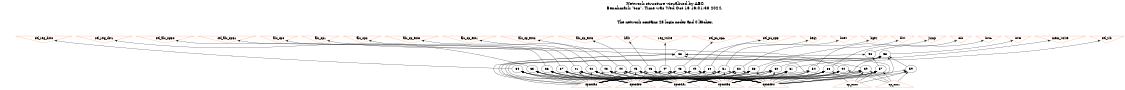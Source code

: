# Network structure generated by ABC

digraph network {
size = "7.5,10";
center = true;
edge [dir = back];

{
  node [shape = plaintext];
  edge [style = invis];
  LevelTitle1 [label=""];
  LevelTitle2 [label=""];
  Level3 [label = ""];
  Level2 [label = ""];
  Level1 [label = ""];
  Level0 [label = ""];
  LevelTitle1 ->  LevelTitle2 ->  Level3 ->  Level2 ->  Level1 ->  Level0;
}

{
  rank = same;
  LevelTitle1;
  title1 [shape=plaintext,
          fontsize=20,
          fontname = "Times-Roman",
          label="Network structure visualized by ABC\nBenchmark \"top\". Time was Wed Oct 16 16:01:38 2024. "
         ];
}

{
  rank = same;
  LevelTitle2;
  title2 [shape=plaintext,
          fontsize=18,
          fontname = "Times-Roman",
          label="The network contains 28 logic nodes and 0 latches.\n"
         ];
}

{
  rank = same;
  Level3;
  Node8 [label = "sel_reg_dst0", shape = invtriangle, color = coral, fillcolor = coral];
  Node9 [label = "sel_reg_dst1", shape = invtriangle, color = coral, fillcolor = coral];
  Node10 [label = "sel_alu_opB0", shape = invtriangle, color = coral, fillcolor = coral];
  Node11 [label = "sel_alu_opB1", shape = invtriangle, color = coral, fillcolor = coral];
  Node12 [label = "alu_op0", shape = invtriangle, color = coral, fillcolor = coral];
  Node13 [label = "alu_op1", shape = invtriangle, color = coral, fillcolor = coral];
  Node14 [label = "alu_op2", shape = invtriangle, color = coral, fillcolor = coral];
  Node15 [label = "alu_op_ext0", shape = invtriangle, color = coral, fillcolor = coral];
  Node16 [label = "alu_op_ext1", shape = invtriangle, color = coral, fillcolor = coral];
  Node17 [label = "alu_op_ext2", shape = invtriangle, color = coral, fillcolor = coral];
  Node18 [label = "alu_op_ext3", shape = invtriangle, color = coral, fillcolor = coral];
  Node19 [label = "halt", shape = invtriangle, color = coral, fillcolor = coral];
  Node20 [label = "reg_write", shape = invtriangle, color = coral, fillcolor = coral];
  Node21 [label = "sel_pc_opA", shape = invtriangle, color = coral, fillcolor = coral];
  Node22 [label = "sel_pc_opB", shape = invtriangle, color = coral, fillcolor = coral];
  Node23 [label = "beqz", shape = invtriangle, color = coral, fillcolor = coral];
  Node24 [label = "bnez", shape = invtriangle, color = coral, fillcolor = coral];
  Node25 [label = "bgez", shape = invtriangle, color = coral, fillcolor = coral];
  Node26 [label = "bltz", shape = invtriangle, color = coral, fillcolor = coral];
  Node27 [label = "jump", shape = invtriangle, color = coral, fillcolor = coral];
  Node28 [label = "Cin", shape = invtriangle, color = coral, fillcolor = coral];
  Node29 [label = "invA", shape = invtriangle, color = coral, fillcolor = coral];
  Node30 [label = "invB", shape = invtriangle, color = coral, fillcolor = coral];
  Node31 [label = "mem_write", shape = invtriangle, color = coral, fillcolor = coral];
  Node32 [label = "sel_wb", shape = invtriangle, color = coral, fillcolor = coral];
}

{
  rank = same;
  Level2;
  Node38 [label = "38\n", shape = ellipse];
  Node56 [label = "56\n", shape = ellipse];
  Node58 [label = "58\n", shape = ellipse];
}

{
  rank = same;
  Level1;
  Node34 [label = "34\n", shape = ellipse];
  Node35 [label = "35\n", shape = ellipse];
  Node36 [label = "36\n", shape = ellipse];
  Node37 [label = "37\n", shape = ellipse];
  Node39 [label = "39\n", shape = ellipse];
  Node40 [label = "40\n", shape = ellipse];
  Node41 [label = "41\n", shape = ellipse];
  Node42 [label = "42\n", shape = ellipse];
  Node43 [label = "43\n", shape = ellipse];
  Node44 [label = "44\n", shape = ellipse];
  Node45 [label = "45\n", shape = ellipse];
  Node46 [label = "46\n", shape = ellipse];
  Node47 [label = "47\n", shape = ellipse];
  Node48 [label = "48\n", shape = ellipse];
  Node49 [label = "49\n", shape = ellipse];
  Node50 [label = "50\n", shape = ellipse];
  Node51 [label = "51\n", shape = ellipse];
  Node52 [label = "52\n", shape = ellipse];
  Node53 [label = "53\n", shape = ellipse];
  Node54 [label = "54\n", shape = ellipse];
  Node55 [label = "55\n", shape = ellipse];
  Node57 [label = "57\n", shape = ellipse];
  Node59 [label = "59\n", shape = ellipse];
  Node60 [label = "60\n", shape = ellipse];
  Node61 [label = "61\n", shape = ellipse];
}

{
  rank = same;
  Level0;
  Node1 [label = "opcode0", shape = triangle, color = coral, fillcolor = coral];
  Node2 [label = "opcode1", shape = triangle, color = coral, fillcolor = coral];
  Node3 [label = "opcode2", shape = triangle, color = coral, fillcolor = coral];
  Node4 [label = "opcode3", shape = triangle, color = coral, fillcolor = coral];
  Node5 [label = "opcode4", shape = triangle, color = coral, fillcolor = coral];
  Node6 [label = "op_ext0", shape = triangle, color = coral, fillcolor = coral];
  Node7 [label = "op_ext1", shape = triangle, color = coral, fillcolor = coral];
}

title1 -> title2 [style = invis];
title2 -> Node8 [style = invis];
title2 -> Node9 [style = invis];
title2 -> Node10 [style = invis];
title2 -> Node11 [style = invis];
title2 -> Node12 [style = invis];
title2 -> Node13 [style = invis];
title2 -> Node14 [style = invis];
title2 -> Node15 [style = invis];
title2 -> Node16 [style = invis];
title2 -> Node17 [style = invis];
title2 -> Node18 [style = invis];
title2 -> Node19 [style = invis];
title2 -> Node20 [style = invis];
title2 -> Node21 [style = invis];
title2 -> Node22 [style = invis];
title2 -> Node23 [style = invis];
title2 -> Node24 [style = invis];
title2 -> Node25 [style = invis];
title2 -> Node26 [style = invis];
title2 -> Node27 [style = invis];
title2 -> Node28 [style = invis];
title2 -> Node29 [style = invis];
title2 -> Node30 [style = invis];
title2 -> Node31 [style = invis];
title2 -> Node32 [style = invis];
Node8 -> Node9 [style = invis];
Node9 -> Node10 [style = invis];
Node10 -> Node11 [style = invis];
Node11 -> Node12 [style = invis];
Node12 -> Node13 [style = invis];
Node13 -> Node14 [style = invis];
Node14 -> Node15 [style = invis];
Node15 -> Node16 [style = invis];
Node16 -> Node17 [style = invis];
Node17 -> Node18 [style = invis];
Node18 -> Node19 [style = invis];
Node19 -> Node20 [style = invis];
Node20 -> Node21 [style = invis];
Node21 -> Node22 [style = invis];
Node22 -> Node23 [style = invis];
Node23 -> Node24 [style = invis];
Node24 -> Node25 [style = invis];
Node25 -> Node26 [style = invis];
Node26 -> Node27 [style = invis];
Node27 -> Node28 [style = invis];
Node28 -> Node29 [style = invis];
Node29 -> Node30 [style = invis];
Node30 -> Node31 [style = invis];
Node31 -> Node32 [style = invis];
Node8 -> Node34 [style = solid];
Node9 -> Node35 [style = solid];
Node10 -> Node36 [style = solid];
Node11 -> Node37 [style = solid];
Node12 -> Node38 [style = solid];
Node13 -> Node40 [style = solid];
Node14 -> Node41 [style = solid];
Node15 -> Node42 [style = solid];
Node16 -> Node43 [style = solid];
Node17 -> Node44 [style = solid];
Node18 -> Node45 [style = solid];
Node19 -> Node46 [style = solid];
Node20 -> Node47 [style = solid];
Node21 -> Node48 [style = solid];
Node22 -> Node49 [style = solid];
Node23 -> Node50 [style = solid];
Node24 -> Node51 [style = solid];
Node25 -> Node52 [style = solid];
Node26 -> Node53 [style = solid];
Node27 -> Node54 [style = solid];
Node28 -> Node55 [style = solid];
Node29 -> Node56 [style = solid];
Node30 -> Node58 [style = solid];
Node31 -> Node60 [style = solid];
Node32 -> Node61 [style = solid];
Node34 -> Node1 [style = solid];
Node34 -> Node2 [style = solid];
Node34 -> Node3 [style = solid];
Node34 -> Node4 [style = solid];
Node34 -> Node5 [style = solid];
Node35 -> Node1 [style = solid];
Node35 -> Node2 [style = solid];
Node35 -> Node3 [style = solid];
Node35 -> Node4 [style = solid];
Node35 -> Node5 [style = solid];
Node36 -> Node1 [style = solid];
Node36 -> Node2 [style = solid];
Node36 -> Node3 [style = solid];
Node36 -> Node4 [style = solid];
Node36 -> Node5 [style = solid];
Node37 -> Node1 [style = solid];
Node37 -> Node2 [style = solid];
Node37 -> Node3 [style = solid];
Node37 -> Node4 [style = solid];
Node37 -> Node5 [style = solid];
Node38 -> Node39 [style = solid];
Node38 -> Node1 [style = solid];
Node38 -> Node3 [style = solid];
Node38 -> Node4 [style = solid];
Node38 -> Node5 [style = solid];
Node39 -> Node1 [style = solid];
Node39 -> Node2 [style = solid];
Node39 -> Node4 [style = solid];
Node39 -> Node5 [style = solid];
Node39 -> Node6 [style = solid];
Node39 -> Node7 [style = solid];
Node40 -> Node2 [style = solid];
Node40 -> Node3 [style = solid];
Node40 -> Node4 [style = solid];
Node40 -> Node5 [style = solid];
Node40 -> Node7 [style = solid];
Node41 -> Node1 [style = solid];
Node41 -> Node2 [style = solid];
Node41 -> Node3 [style = solid];
Node41 -> Node4 [style = solid];
Node41 -> Node5 [style = solid];
Node42 -> Node1 [style = solid];
Node42 -> Node2 [style = solid];
Node42 -> Node3 [style = solid];
Node42 -> Node4 [style = solid];
Node42 -> Node5 [style = solid];
Node43 -> Node1 [style = solid];
Node43 -> Node2 [style = solid];
Node43 -> Node3 [style = solid];
Node43 -> Node4 [style = solid];
Node43 -> Node5 [style = solid];
Node44 -> Node1 [style = solid];
Node44 -> Node2 [style = solid];
Node44 -> Node3 [style = solid];
Node44 -> Node4 [style = solid];
Node44 -> Node5 [style = solid];
Node45 -> Node1 [style = solid];
Node45 -> Node2 [style = solid];
Node45 -> Node3 [style = solid];
Node45 -> Node4 [style = solid];
Node45 -> Node5 [style = solid];
Node46 -> Node1 [style = solid];
Node46 -> Node2 [style = solid];
Node46 -> Node3 [style = solid];
Node46 -> Node4 [style = solid];
Node46 -> Node5 [style = solid];
Node47 -> Node1 [style = solid];
Node47 -> Node2 [style = solid];
Node47 -> Node3 [style = solid];
Node47 -> Node4 [style = solid];
Node47 -> Node5 [style = solid];
Node48 -> Node1 [style = solid];
Node48 -> Node3 [style = solid];
Node48 -> Node4 [style = solid];
Node48 -> Node5 [style = solid];
Node49 -> Node1 [style = solid];
Node49 -> Node3 [style = solid];
Node49 -> Node4 [style = solid];
Node49 -> Node5 [style = solid];
Node50 -> Node1 [style = solid];
Node50 -> Node2 [style = solid];
Node50 -> Node3 [style = solid];
Node50 -> Node4 [style = solid];
Node50 -> Node5 [style = solid];
Node51 -> Node1 [style = solid];
Node51 -> Node2 [style = solid];
Node51 -> Node3 [style = solid];
Node51 -> Node4 [style = solid];
Node51 -> Node5 [style = solid];
Node52 -> Node1 [style = solid];
Node52 -> Node2 [style = solid];
Node52 -> Node3 [style = solid];
Node52 -> Node4 [style = solid];
Node52 -> Node5 [style = solid];
Node53 -> Node1 [style = solid];
Node53 -> Node2 [style = solid];
Node53 -> Node3 [style = solid];
Node53 -> Node4 [style = solid];
Node53 -> Node5 [style = solid];
Node54 -> Node3 [style = solid];
Node54 -> Node4 [style = solid];
Node54 -> Node5 [style = solid];
Node55 -> Node1 [style = solid];
Node55 -> Node2 [style = solid];
Node55 -> Node3 [style = solid];
Node55 -> Node4 [style = solid];
Node55 -> Node5 [style = solid];
Node55 -> Node6 [style = solid];
Node56 -> Node57 [style = solid];
Node56 -> Node3 [style = solid];
Node57 -> Node1 [style = solid];
Node57 -> Node2 [style = solid];
Node57 -> Node4 [style = solid];
Node57 -> Node5 [style = solid];
Node57 -> Node6 [style = solid];
Node57 -> Node7 [style = solid];
Node58 -> Node59 [style = solid];
Node58 -> Node1 [style = solid];
Node58 -> Node2 [style = solid];
Node58 -> Node3 [style = solid];
Node58 -> Node4 [style = solid];
Node58 -> Node5 [style = solid];
Node59 -> Node4 [style = solid];
Node59 -> Node5 [style = solid];
Node59 -> Node6 [style = solid];
Node59 -> Node7 [style = solid];
Node60 -> Node1 [style = solid];
Node60 -> Node2 [style = solid];
Node60 -> Node3 [style = solid];
Node60 -> Node4 [style = solid];
Node60 -> Node5 [style = solid];
Node61 -> Node1 [style = solid];
Node61 -> Node2 [style = solid];
Node61 -> Node3 [style = solid];
Node61 -> Node4 [style = solid];
Node61 -> Node5 [style = solid];
}

